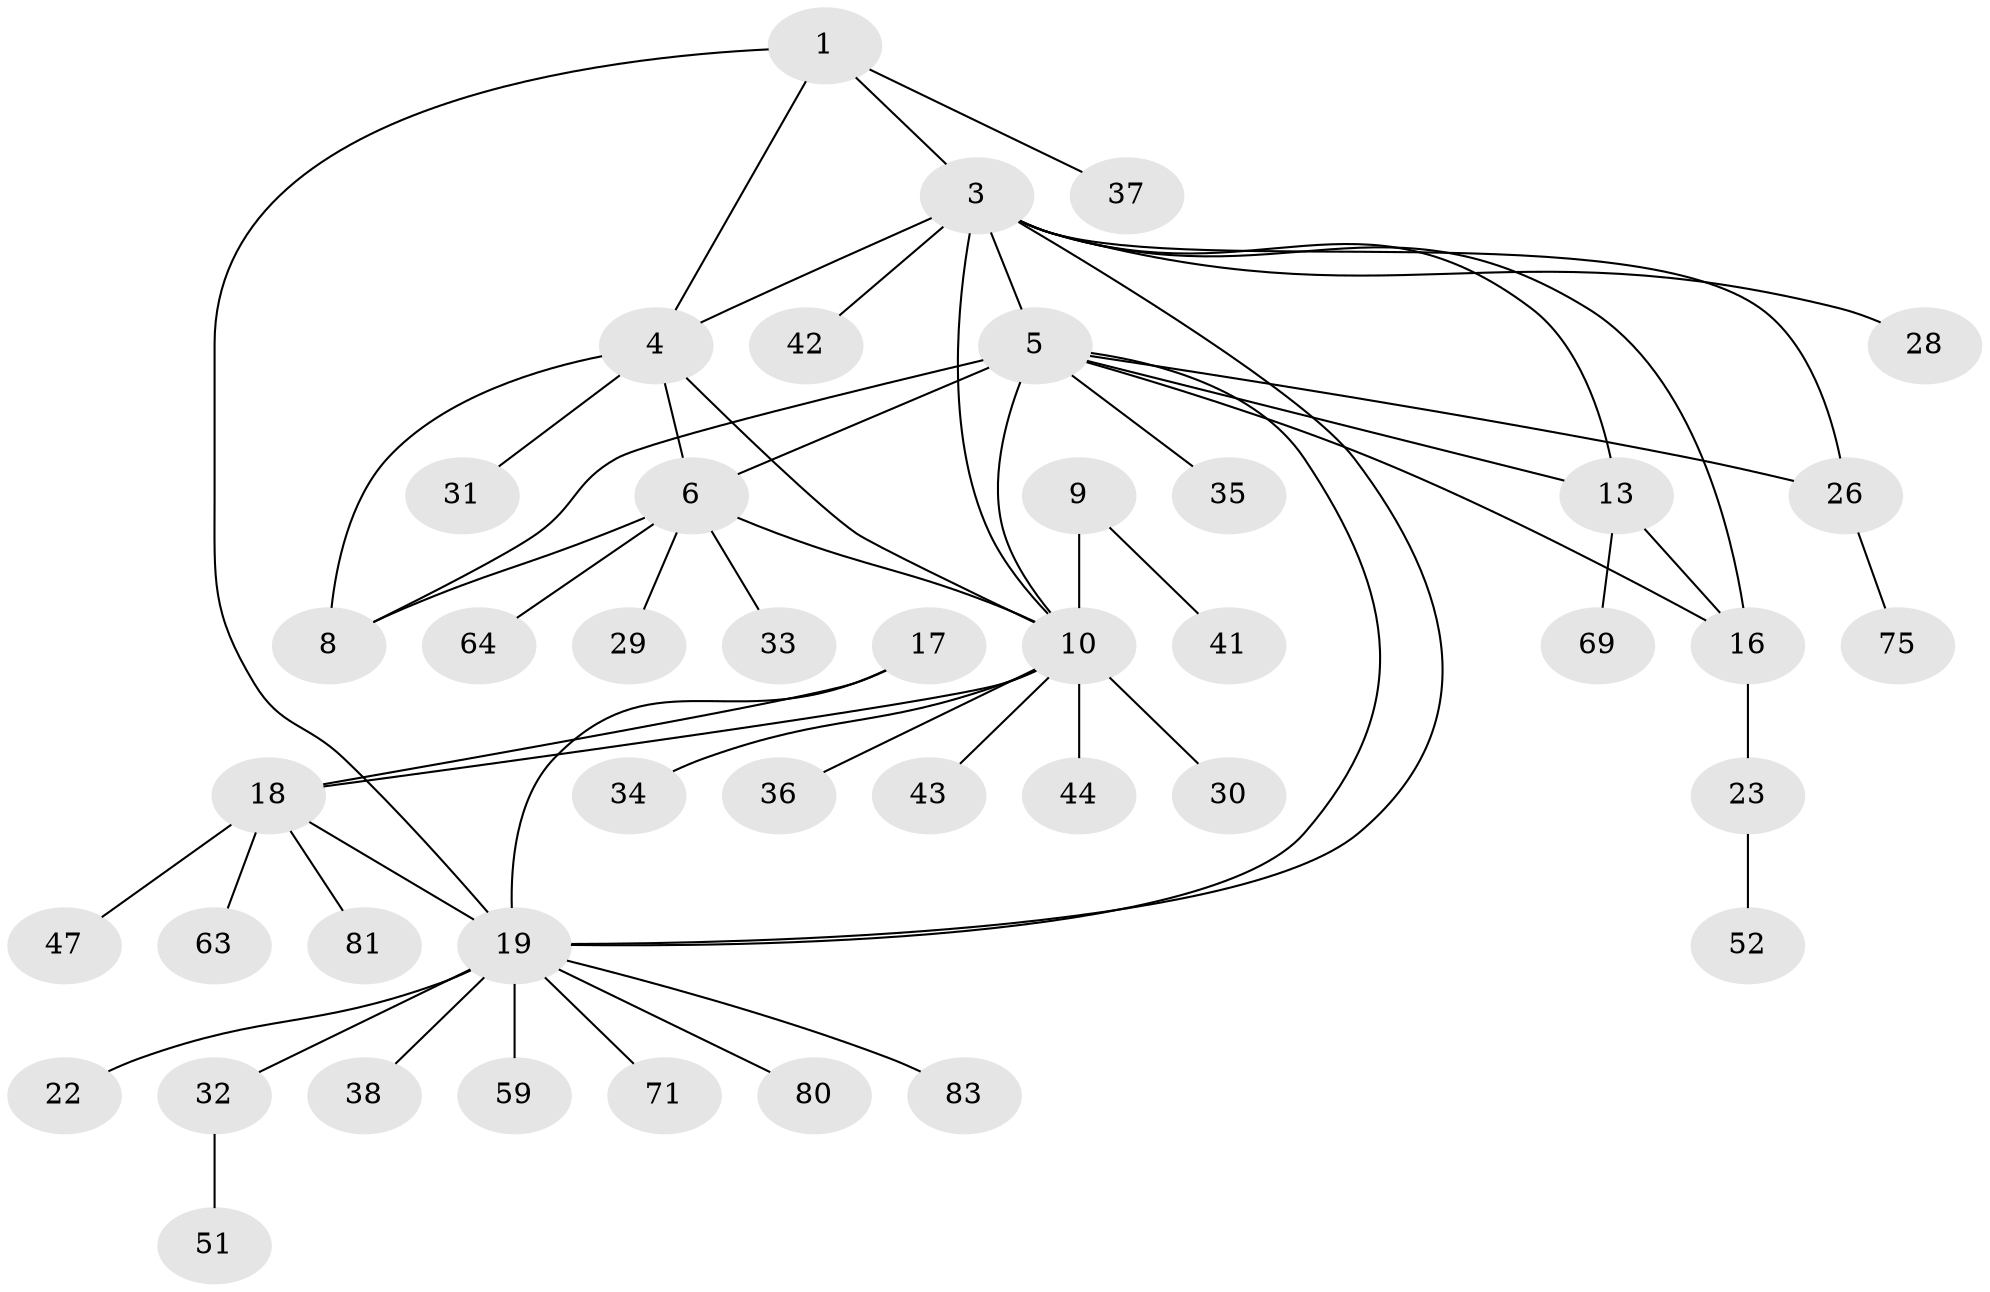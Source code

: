 // original degree distribution, {5: 0.05813953488372093, 6: 0.023255813953488372, 7: 0.03488372093023256, 8: 0.011627906976744186, 4: 0.03488372093023256, 9: 0.011627906976744186, 10: 0.011627906976744186, 11: 0.011627906976744186, 3: 0.05813953488372093, 15: 0.011627906976744186, 2: 0.19767441860465115, 1: 0.5348837209302325}
// Generated by graph-tools (version 1.1) at 2025/15/03/09/25 04:15:53]
// undirected, 43 vertices, 57 edges
graph export_dot {
graph [start="1"]
  node [color=gray90,style=filled];
  1 [super="+2+48+85"];
  3 [super="+21+14+56"];
  4;
  5 [super="+39+7+46"];
  6;
  8 [super="+54+78"];
  9;
  10 [super="+61+11"];
  13;
  16;
  17;
  18;
  19 [super="+20+25+24+27"];
  22;
  23;
  26 [super="+45"];
  28;
  29;
  30 [super="+55"];
  31;
  32;
  33 [super="+53"];
  34;
  35;
  36;
  37 [super="+50"];
  38 [super="+57"];
  41 [super="+65+76"];
  42;
  43 [super="+58"];
  44;
  47;
  51;
  52 [super="+67+82"];
  59;
  63;
  64;
  69;
  71;
  75;
  80;
  81;
  83;
  1 -- 3 [weight=2];
  1 -- 4 [weight=2];
  1 -- 19;
  1 -- 37;
  3 -- 4;
  3 -- 28;
  3 -- 5;
  3 -- 42;
  3 -- 13;
  3 -- 16;
  3 -- 19;
  3 -- 26;
  3 -- 10;
  4 -- 6;
  4 -- 31;
  4 -- 8;
  4 -- 10;
  5 -- 6 [weight=2];
  5 -- 8 [weight=2];
  5 -- 26;
  5 -- 35;
  5 -- 13;
  5 -- 16;
  5 -- 19;
  5 -- 10;
  6 -- 8;
  6 -- 29;
  6 -- 33;
  6 -- 64;
  6 -- 10;
  9 -- 10 [weight=3];
  9 -- 41;
  10 -- 43;
  10 -- 34;
  10 -- 36;
  10 -- 44;
  10 -- 18;
  10 -- 30;
  13 -- 16;
  13 -- 69;
  16 -- 23;
  17 -- 18;
  17 -- 19 [weight=2];
  18 -- 19 [weight=2];
  18 -- 47;
  18 -- 63;
  18 -- 81;
  19 -- 22;
  19 -- 32;
  19 -- 38;
  19 -- 59;
  19 -- 80;
  19 -- 83;
  19 -- 71;
  23 -- 52;
  26 -- 75;
  32 -- 51;
}
